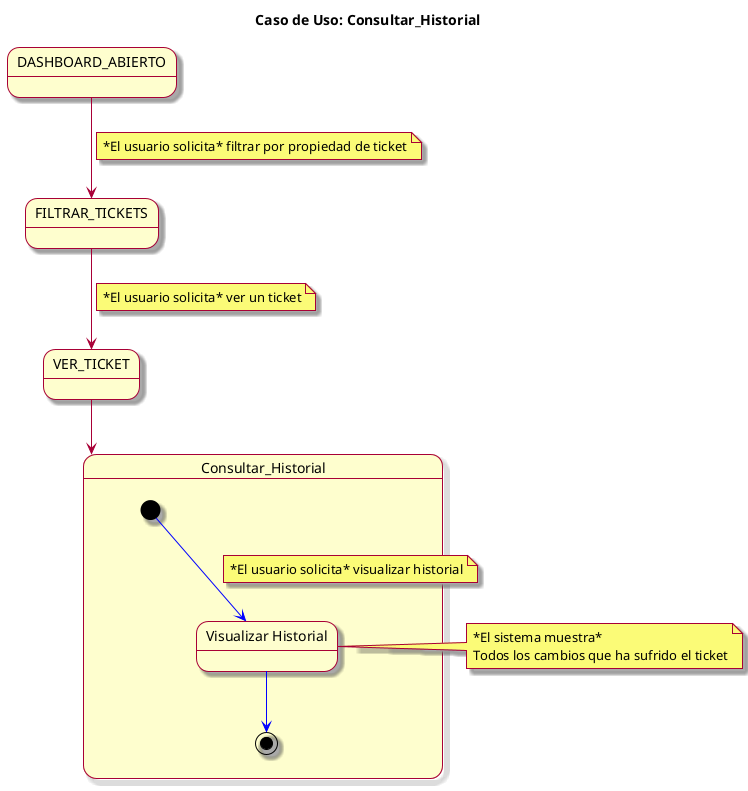 @startuml
skin rose
title Caso de Uso: Consultar_Historial

state DASHBOARD_ABIERTO


DASHBOARD_ABIERTO --> FILTRAR_TICKETS
note on link: *El usuario solicita* filtrar por propiedad de ticket
FILTRAR_TICKETS --> VER_TICKET
note on link: *El usuario solicita* ver un ticket
VER_TICKET --> Consultar_Historial

state Consultar_Historial {
  [*] -[#blue]-> visualizarHistorial
  note on link: *El usuario solicita* visualizar historial
  state "Visualizar Historial" as visualizarHistorial
  visualizarHistorial -[#blue]-> [*]
}

note right of visualizarHistorial
  *El sistema muestra*
  Todos los cambios que ha sufrido el ticket
end note


@enduml
